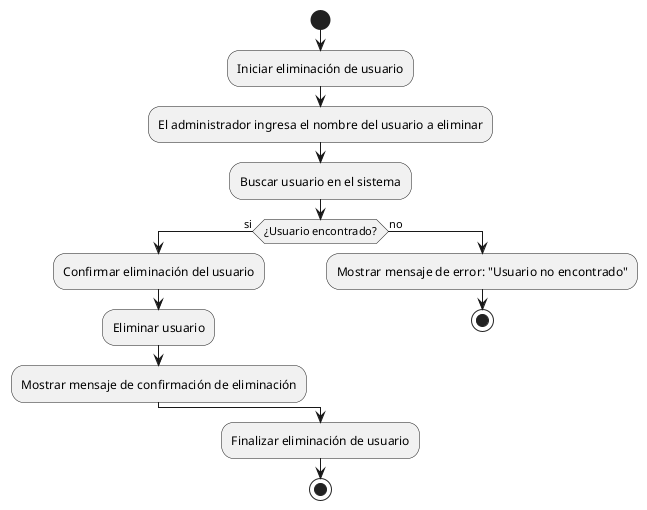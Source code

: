@startuml eliminar usuario

start

:Iniciar eliminación de usuario;
:El administrador ingresa el nombre del usuario a eliminar;
:Buscar usuario en el sistema;
if (¿Usuario encontrado?) then (si)
  :Confirmar eliminación del usuario;
  :Eliminar usuario; 
  :Mostrar mensaje de confirmación de eliminación;
else (no)
  :Mostrar mensaje de error: "Usuario no encontrado";
  stop
endif

:Finalizar eliminación de usuario;
stop

@enduml
